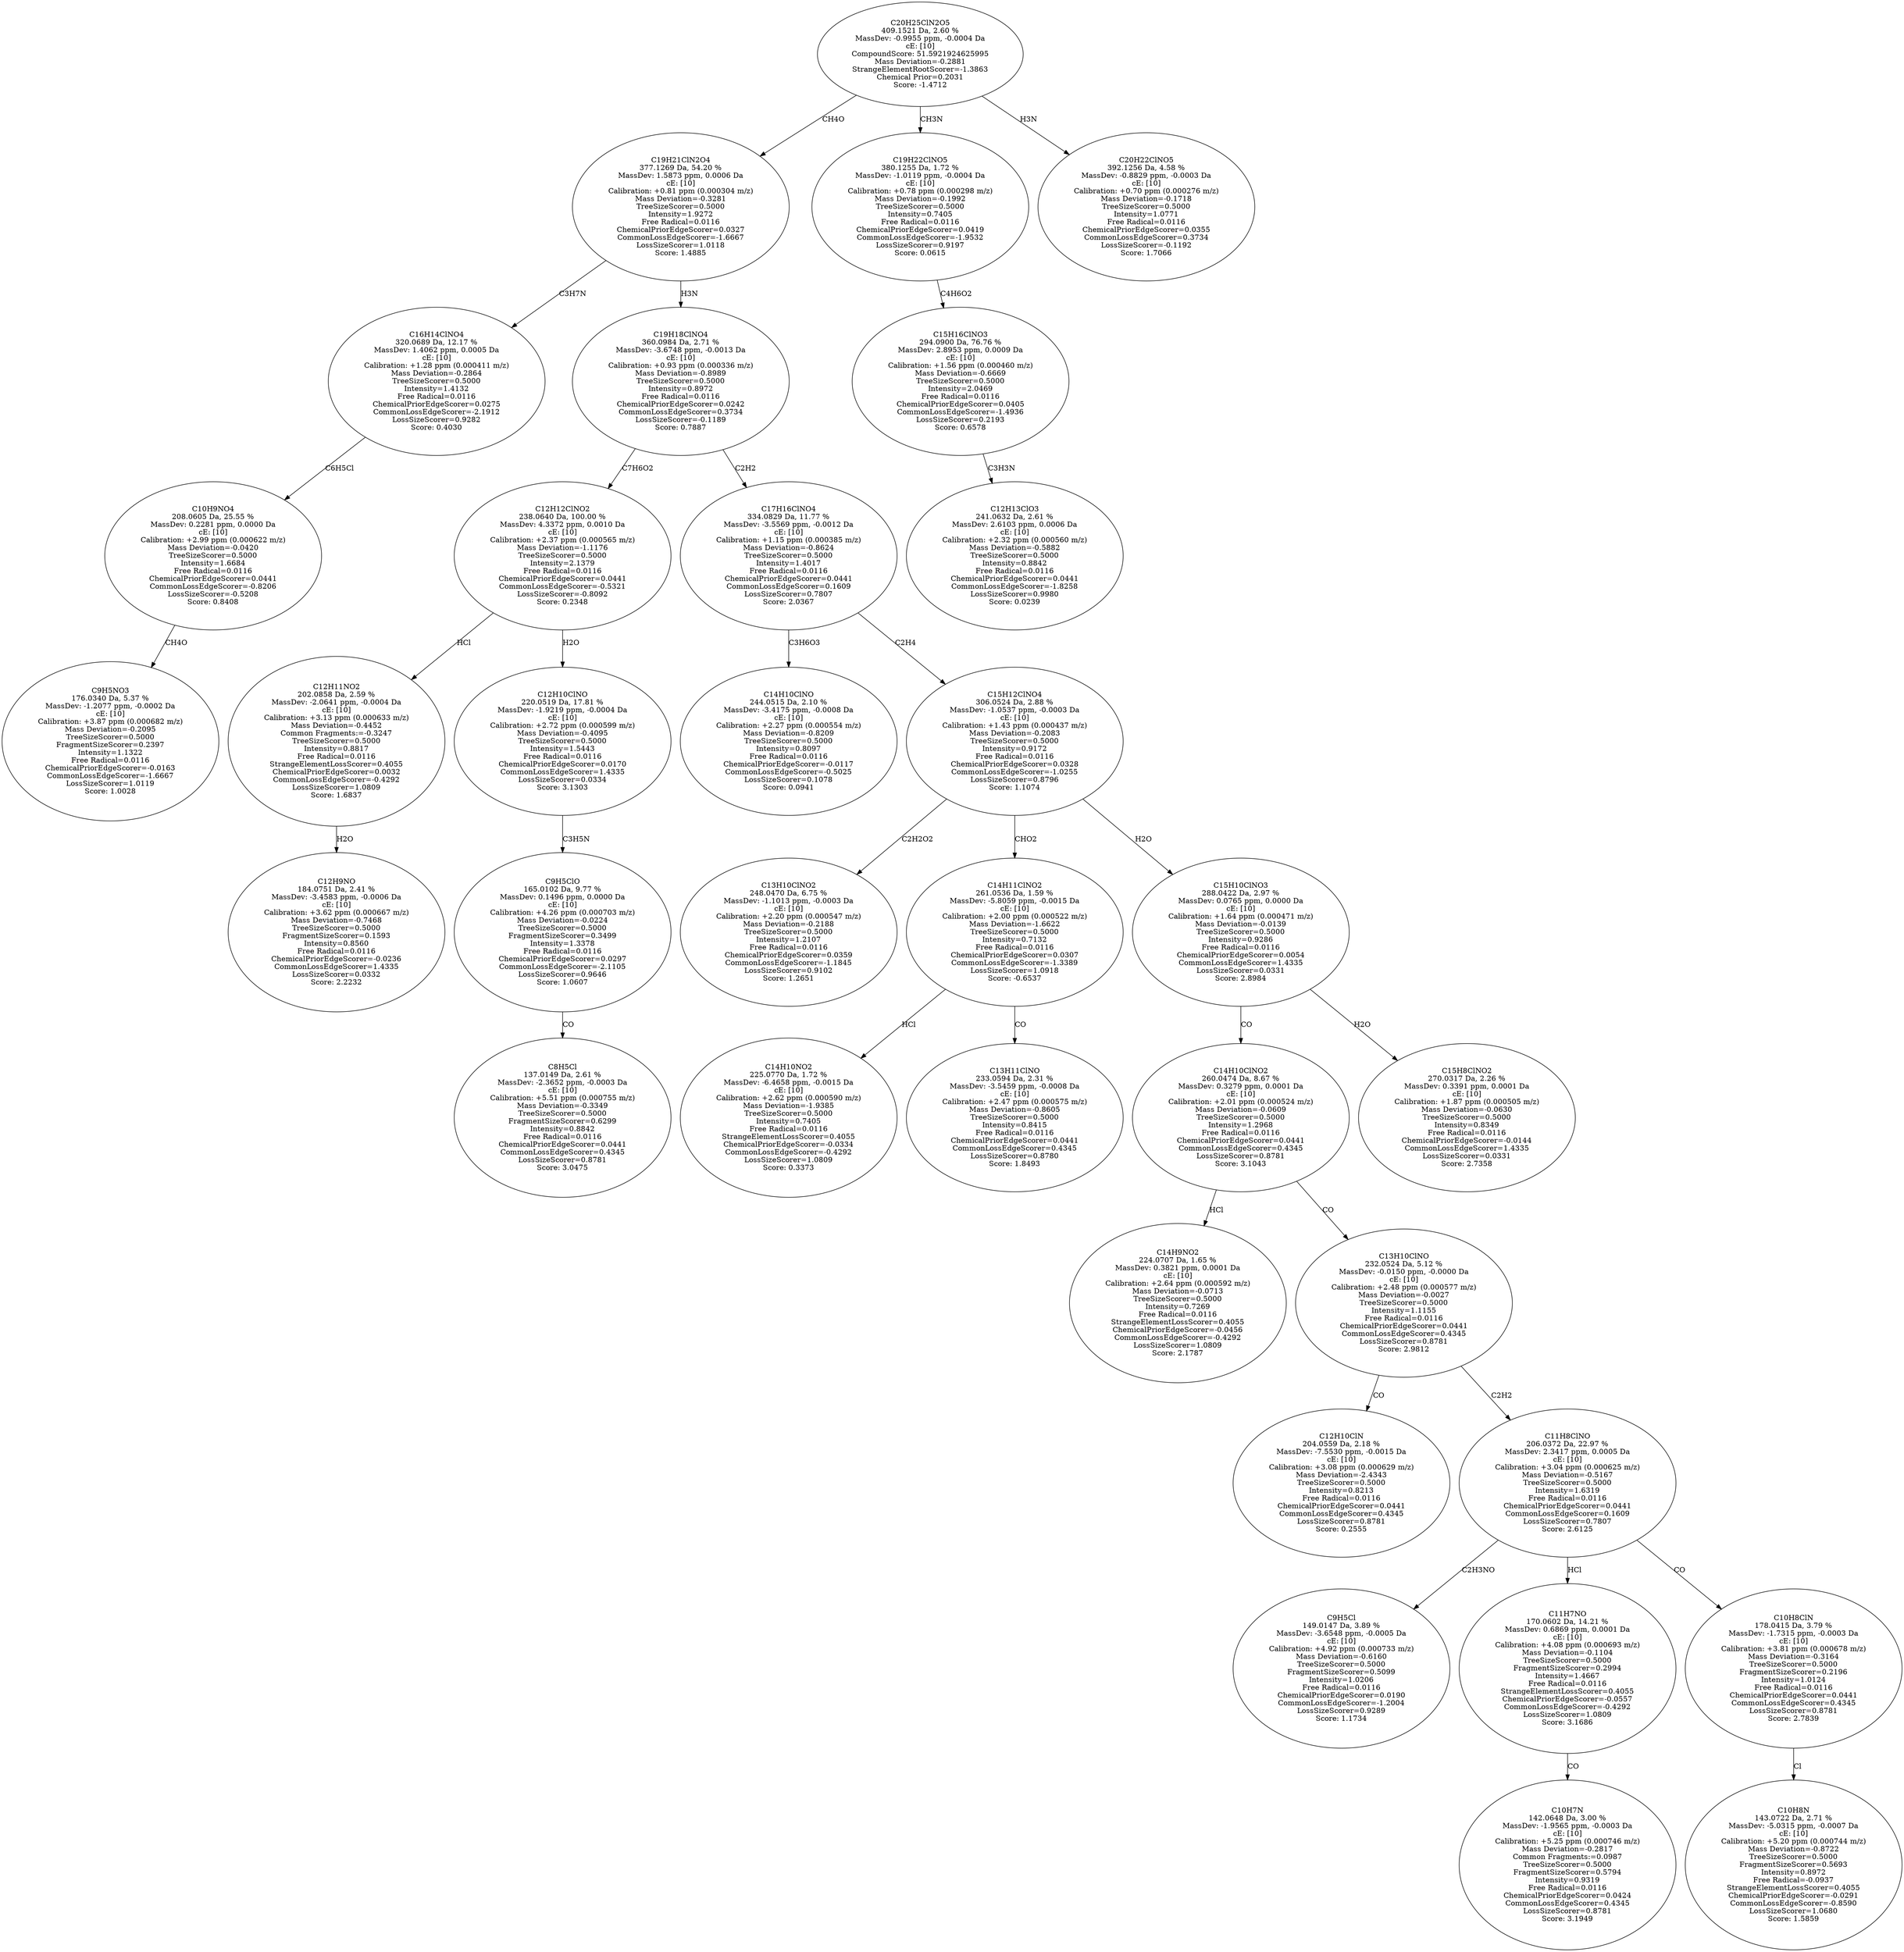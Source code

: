 strict digraph {
v1 [label="C9H5NO3\n176.0340 Da, 5.37 %\nMassDev: -1.2077 ppm, -0.0002 Da\ncE: [10]\nCalibration: +3.87 ppm (0.000682 m/z)\nMass Deviation=-0.2095\nTreeSizeScorer=0.5000\nFragmentSizeScorer=0.2397\nIntensity=1.1322\nFree Radical=0.0116\nChemicalPriorEdgeScorer=-0.0163\nCommonLossEdgeScorer=-1.6667\nLossSizeScorer=1.0119\nScore: 1.0028"];
v2 [label="C10H9NO4\n208.0605 Da, 25.55 %\nMassDev: 0.2281 ppm, 0.0000 Da\ncE: [10]\nCalibration: +2.99 ppm (0.000622 m/z)\nMass Deviation=-0.0420\nTreeSizeScorer=0.5000\nIntensity=1.6684\nFree Radical=0.0116\nChemicalPriorEdgeScorer=0.0441\nCommonLossEdgeScorer=-0.8206\nLossSizeScorer=-0.5208\nScore: 0.8408"];
v3 [label="C16H14ClNO4\n320.0689 Da, 12.17 %\nMassDev: 1.4062 ppm, 0.0005 Da\ncE: [10]\nCalibration: +1.28 ppm (0.000411 m/z)\nMass Deviation=-0.2864\nTreeSizeScorer=0.5000\nIntensity=1.4132\nFree Radical=0.0116\nChemicalPriorEdgeScorer=0.0275\nCommonLossEdgeScorer=-2.1912\nLossSizeScorer=0.9282\nScore: 0.4030"];
v4 [label="C12H9NO\n184.0751 Da, 2.41 %\nMassDev: -3.4583 ppm, -0.0006 Da\ncE: [10]\nCalibration: +3.62 ppm (0.000667 m/z)\nMass Deviation=-0.7468\nTreeSizeScorer=0.5000\nFragmentSizeScorer=0.1593\nIntensity=0.8560\nFree Radical=0.0116\nChemicalPriorEdgeScorer=-0.0236\nCommonLossEdgeScorer=1.4335\nLossSizeScorer=0.0332\nScore: 2.2232"];
v5 [label="C12H11NO2\n202.0858 Da, 2.59 %\nMassDev: -2.0641 ppm, -0.0004 Da\ncE: [10]\nCalibration: +3.13 ppm (0.000633 m/z)\nMass Deviation=-0.4452\nCommon Fragments:=-0.3247\nTreeSizeScorer=0.5000\nIntensity=0.8817\nFree Radical=0.0116\nStrangeElementLossScorer=0.4055\nChemicalPriorEdgeScorer=0.0032\nCommonLossEdgeScorer=-0.4292\nLossSizeScorer=1.0809\nScore: 1.6837"];
v6 [label="C8H5Cl\n137.0149 Da, 2.61 %\nMassDev: -2.3652 ppm, -0.0003 Da\ncE: [10]\nCalibration: +5.51 ppm (0.000755 m/z)\nMass Deviation=-0.3349\nTreeSizeScorer=0.5000\nFragmentSizeScorer=0.6299\nIntensity=0.8842\nFree Radical=0.0116\nChemicalPriorEdgeScorer=0.0441\nCommonLossEdgeScorer=0.4345\nLossSizeScorer=0.8781\nScore: 3.0475"];
v7 [label="C9H5ClO\n165.0102 Da, 9.77 %\nMassDev: 0.1496 ppm, 0.0000 Da\ncE: [10]\nCalibration: +4.26 ppm (0.000703 m/z)\nMass Deviation=-0.0224\nTreeSizeScorer=0.5000\nFragmentSizeScorer=0.3499\nIntensity=1.3378\nFree Radical=0.0116\nChemicalPriorEdgeScorer=0.0297\nCommonLossEdgeScorer=-2.1105\nLossSizeScorer=0.9646\nScore: 1.0607"];
v8 [label="C12H10ClNO\n220.0519 Da, 17.81 %\nMassDev: -1.9219 ppm, -0.0004 Da\ncE: [10]\nCalibration: +2.72 ppm (0.000599 m/z)\nMass Deviation=-0.4095\nTreeSizeScorer=0.5000\nIntensity=1.5443\nFree Radical=0.0116\nChemicalPriorEdgeScorer=0.0170\nCommonLossEdgeScorer=1.4335\nLossSizeScorer=0.0334\nScore: 3.1303"];
v9 [label="C12H12ClNO2\n238.0640 Da, 100.00 %\nMassDev: 4.3372 ppm, 0.0010 Da\ncE: [10]\nCalibration: +2.37 ppm (0.000565 m/z)\nMass Deviation=-1.1176\nTreeSizeScorer=0.5000\nIntensity=2.1379\nFree Radical=0.0116\nChemicalPriorEdgeScorer=0.0441\nCommonLossEdgeScorer=-0.5321\nLossSizeScorer=-0.8092\nScore: 0.2348"];
v10 [label="C14H10ClNO\n244.0515 Da, 2.10 %\nMassDev: -3.4175 ppm, -0.0008 Da\ncE: [10]\nCalibration: +2.27 ppm (0.000554 m/z)\nMass Deviation=-0.8209\nTreeSizeScorer=0.5000\nIntensity=0.8097\nFree Radical=0.0116\nChemicalPriorEdgeScorer=-0.0117\nCommonLossEdgeScorer=-0.5025\nLossSizeScorer=0.1078\nScore: 0.0941"];
v11 [label="C13H10ClNO2\n248.0470 Da, 6.75 %\nMassDev: -1.1013 ppm, -0.0003 Da\ncE: [10]\nCalibration: +2.20 ppm (0.000547 m/z)\nMass Deviation=-0.2188\nTreeSizeScorer=0.5000\nIntensity=1.2107\nFree Radical=0.0116\nChemicalPriorEdgeScorer=0.0359\nCommonLossEdgeScorer=-1.1845\nLossSizeScorer=0.9102\nScore: 1.2651"];
v12 [label="C14H10NO2\n225.0770 Da, 1.72 %\nMassDev: -6.4658 ppm, -0.0015 Da\ncE: [10]\nCalibration: +2.62 ppm (0.000590 m/z)\nMass Deviation=-1.9385\nTreeSizeScorer=0.5000\nIntensity=0.7405\nFree Radical=0.0116\nStrangeElementLossScorer=0.4055\nChemicalPriorEdgeScorer=-0.0334\nCommonLossEdgeScorer=-0.4292\nLossSizeScorer=1.0809\nScore: 0.3373"];
v13 [label="C13H11ClNO\n233.0594 Da, 2.31 %\nMassDev: -3.5459 ppm, -0.0008 Da\ncE: [10]\nCalibration: +2.47 ppm (0.000575 m/z)\nMass Deviation=-0.8605\nTreeSizeScorer=0.5000\nIntensity=0.8415\nFree Radical=0.0116\nChemicalPriorEdgeScorer=0.0441\nCommonLossEdgeScorer=0.4345\nLossSizeScorer=0.8780\nScore: 1.8493"];
v14 [label="C14H11ClNO2\n261.0536 Da, 1.59 %\nMassDev: -5.8059 ppm, -0.0015 Da\ncE: [10]\nCalibration: +2.00 ppm (0.000522 m/z)\nMass Deviation=-1.6622\nTreeSizeScorer=0.5000\nIntensity=0.7132\nFree Radical=0.0116\nChemicalPriorEdgeScorer=0.0307\nCommonLossEdgeScorer=-1.3389\nLossSizeScorer=1.0918\nScore: -0.6537"];
v15 [label="C14H9NO2\n224.0707 Da, 1.65 %\nMassDev: 0.3821 ppm, 0.0001 Da\ncE: [10]\nCalibration: +2.64 ppm (0.000592 m/z)\nMass Deviation=-0.0713\nTreeSizeScorer=0.5000\nIntensity=0.7269\nFree Radical=0.0116\nStrangeElementLossScorer=0.4055\nChemicalPriorEdgeScorer=-0.0456\nCommonLossEdgeScorer=-0.4292\nLossSizeScorer=1.0809\nScore: 2.1787"];
v16 [label="C12H10ClN\n204.0559 Da, 2.18 %\nMassDev: -7.5530 ppm, -0.0015 Da\ncE: [10]\nCalibration: +3.08 ppm (0.000629 m/z)\nMass Deviation=-2.4343\nTreeSizeScorer=0.5000\nIntensity=0.8213\nFree Radical=0.0116\nChemicalPriorEdgeScorer=0.0441\nCommonLossEdgeScorer=0.4345\nLossSizeScorer=0.8781\nScore: 0.2555"];
v17 [label="C9H5Cl\n149.0147 Da, 3.89 %\nMassDev: -3.6548 ppm, -0.0005 Da\ncE: [10]\nCalibration: +4.92 ppm (0.000733 m/z)\nMass Deviation=-0.6160\nTreeSizeScorer=0.5000\nFragmentSizeScorer=0.5099\nIntensity=1.0206\nFree Radical=0.0116\nChemicalPriorEdgeScorer=0.0190\nCommonLossEdgeScorer=-1.2004\nLossSizeScorer=0.9289\nScore: 1.1734"];
v18 [label="C10H7N\n142.0648 Da, 3.00 %\nMassDev: -1.9565 ppm, -0.0003 Da\ncE: [10]\nCalibration: +5.25 ppm (0.000746 m/z)\nMass Deviation=-0.2817\nCommon Fragments:=0.0987\nTreeSizeScorer=0.5000\nFragmentSizeScorer=0.5794\nIntensity=0.9319\nFree Radical=0.0116\nChemicalPriorEdgeScorer=0.0424\nCommonLossEdgeScorer=0.4345\nLossSizeScorer=0.8781\nScore: 3.1949"];
v19 [label="C11H7NO\n170.0602 Da, 14.21 %\nMassDev: 0.6869 ppm, 0.0001 Da\ncE: [10]\nCalibration: +4.08 ppm (0.000693 m/z)\nMass Deviation=-0.1104\nTreeSizeScorer=0.5000\nFragmentSizeScorer=0.2994\nIntensity=1.4667\nFree Radical=0.0116\nStrangeElementLossScorer=0.4055\nChemicalPriorEdgeScorer=-0.0557\nCommonLossEdgeScorer=-0.4292\nLossSizeScorer=1.0809\nScore: 3.1686"];
v20 [label="C10H8N\n143.0722 Da, 2.71 %\nMassDev: -5.0315 ppm, -0.0007 Da\ncE: [10]\nCalibration: +5.20 ppm (0.000744 m/z)\nMass Deviation=-0.8722\nTreeSizeScorer=0.5000\nFragmentSizeScorer=0.5693\nIntensity=0.8972\nFree Radical=-0.0937\nStrangeElementLossScorer=0.4055\nChemicalPriorEdgeScorer=-0.0291\nCommonLossEdgeScorer=-0.8590\nLossSizeScorer=1.0680\nScore: 1.5859"];
v21 [label="C10H8ClN\n178.0415 Da, 3.79 %\nMassDev: -1.7315 ppm, -0.0003 Da\ncE: [10]\nCalibration: +3.81 ppm (0.000678 m/z)\nMass Deviation=-0.3164\nTreeSizeScorer=0.5000\nFragmentSizeScorer=0.2196\nIntensity=1.0124\nFree Radical=0.0116\nChemicalPriorEdgeScorer=0.0441\nCommonLossEdgeScorer=0.4345\nLossSizeScorer=0.8781\nScore: 2.7839"];
v22 [label="C11H8ClNO\n206.0372 Da, 22.97 %\nMassDev: 2.3417 ppm, 0.0005 Da\ncE: [10]\nCalibration: +3.04 ppm (0.000625 m/z)\nMass Deviation=-0.5167\nTreeSizeScorer=0.5000\nIntensity=1.6319\nFree Radical=0.0116\nChemicalPriorEdgeScorer=0.0441\nCommonLossEdgeScorer=0.1609\nLossSizeScorer=0.7807\nScore: 2.6125"];
v23 [label="C13H10ClNO\n232.0524 Da, 5.12 %\nMassDev: -0.0150 ppm, -0.0000 Da\ncE: [10]\nCalibration: +2.48 ppm (0.000577 m/z)\nMass Deviation=-0.0027\nTreeSizeScorer=0.5000\nIntensity=1.1155\nFree Radical=0.0116\nChemicalPriorEdgeScorer=0.0441\nCommonLossEdgeScorer=0.4345\nLossSizeScorer=0.8781\nScore: 2.9812"];
v24 [label="C14H10ClNO2\n260.0474 Da, 8.67 %\nMassDev: 0.3279 ppm, 0.0001 Da\ncE: [10]\nCalibration: +2.01 ppm (0.000524 m/z)\nMass Deviation=-0.0609\nTreeSizeScorer=0.5000\nIntensity=1.2968\nFree Radical=0.0116\nChemicalPriorEdgeScorer=0.0441\nCommonLossEdgeScorer=0.4345\nLossSizeScorer=0.8781\nScore: 3.1043"];
v25 [label="C15H8ClNO2\n270.0317 Da, 2.26 %\nMassDev: 0.3391 ppm, 0.0001 Da\ncE: [10]\nCalibration: +1.87 ppm (0.000505 m/z)\nMass Deviation=-0.0630\nTreeSizeScorer=0.5000\nIntensity=0.8349\nFree Radical=0.0116\nChemicalPriorEdgeScorer=-0.0144\nCommonLossEdgeScorer=1.4335\nLossSizeScorer=0.0331\nScore: 2.7358"];
v26 [label="C15H10ClNO3\n288.0422 Da, 2.97 %\nMassDev: 0.0765 ppm, 0.0000 Da\ncE: [10]\nCalibration: +1.64 ppm (0.000471 m/z)\nMass Deviation=-0.0139\nTreeSizeScorer=0.5000\nIntensity=0.9286\nFree Radical=0.0116\nChemicalPriorEdgeScorer=0.0054\nCommonLossEdgeScorer=1.4335\nLossSizeScorer=0.0331\nScore: 2.8984"];
v27 [label="C15H12ClNO4\n306.0524 Da, 2.88 %\nMassDev: -1.0537 ppm, -0.0003 Da\ncE: [10]\nCalibration: +1.43 ppm (0.000437 m/z)\nMass Deviation=-0.2083\nTreeSizeScorer=0.5000\nIntensity=0.9172\nFree Radical=0.0116\nChemicalPriorEdgeScorer=0.0328\nCommonLossEdgeScorer=-1.0255\nLossSizeScorer=0.8796\nScore: 1.1074"];
v28 [label="C17H16ClNO4\n334.0829 Da, 11.77 %\nMassDev: -3.5569 ppm, -0.0012 Da\ncE: [10]\nCalibration: +1.15 ppm (0.000385 m/z)\nMass Deviation=-0.8624\nTreeSizeScorer=0.5000\nIntensity=1.4017\nFree Radical=0.0116\nChemicalPriorEdgeScorer=0.0441\nCommonLossEdgeScorer=0.1609\nLossSizeScorer=0.7807\nScore: 2.0367"];
v29 [label="C19H18ClNO4\n360.0984 Da, 2.71 %\nMassDev: -3.6748 ppm, -0.0013 Da\ncE: [10]\nCalibration: +0.93 ppm (0.000336 m/z)\nMass Deviation=-0.8989\nTreeSizeScorer=0.5000\nIntensity=0.8972\nFree Radical=0.0116\nChemicalPriorEdgeScorer=0.0242\nCommonLossEdgeScorer=0.3734\nLossSizeScorer=-0.1189\nScore: 0.7887"];
v30 [label="C19H21ClN2O4\n377.1269 Da, 54.20 %\nMassDev: 1.5873 ppm, 0.0006 Da\ncE: [10]\nCalibration: +0.81 ppm (0.000304 m/z)\nMass Deviation=-0.3281\nTreeSizeScorer=0.5000\nIntensity=1.9272\nFree Radical=0.0116\nChemicalPriorEdgeScorer=0.0327\nCommonLossEdgeScorer=-1.6667\nLossSizeScorer=1.0118\nScore: 1.4885"];
v31 [label="C12H13ClO3\n241.0632 Da, 2.61 %\nMassDev: 2.6103 ppm, 0.0006 Da\ncE: [10]\nCalibration: +2.32 ppm (0.000560 m/z)\nMass Deviation=-0.5882\nTreeSizeScorer=0.5000\nIntensity=0.8842\nFree Radical=0.0116\nChemicalPriorEdgeScorer=0.0441\nCommonLossEdgeScorer=-1.8258\nLossSizeScorer=0.9980\nScore: 0.0239"];
v32 [label="C15H16ClNO3\n294.0900 Da, 76.76 %\nMassDev: 2.8953 ppm, 0.0009 Da\ncE: [10]\nCalibration: +1.56 ppm (0.000460 m/z)\nMass Deviation=-0.6669\nTreeSizeScorer=0.5000\nIntensity=2.0469\nFree Radical=0.0116\nChemicalPriorEdgeScorer=0.0405\nCommonLossEdgeScorer=-1.4936\nLossSizeScorer=0.2193\nScore: 0.6578"];
v33 [label="C19H22ClNO5\n380.1255 Da, 1.72 %\nMassDev: -1.0119 ppm, -0.0004 Da\ncE: [10]\nCalibration: +0.78 ppm (0.000298 m/z)\nMass Deviation=-0.1992\nTreeSizeScorer=0.5000\nIntensity=0.7405\nFree Radical=0.0116\nChemicalPriorEdgeScorer=0.0419\nCommonLossEdgeScorer=-1.9532\nLossSizeScorer=0.9197\nScore: 0.0615"];
v34 [label="C20H22ClNO5\n392.1256 Da, 4.58 %\nMassDev: -0.8829 ppm, -0.0003 Da\ncE: [10]\nCalibration: +0.70 ppm (0.000276 m/z)\nMass Deviation=-0.1718\nTreeSizeScorer=0.5000\nIntensity=1.0771\nFree Radical=0.0116\nChemicalPriorEdgeScorer=0.0355\nCommonLossEdgeScorer=0.3734\nLossSizeScorer=-0.1192\nScore: 1.7066"];
v35 [label="C20H25ClN2O5\n409.1521 Da, 2.60 %\nMassDev: -0.9955 ppm, -0.0004 Da\ncE: [10]\nCompoundScore: 51.5921924625995\nMass Deviation=-0.2881\nStrangeElementRootScorer=-1.3863\nChemical Prior=0.2031\nScore: -1.4712"];
v2 -> v1 [label="CH4O"];
v3 -> v2 [label="C6H5Cl"];
v30 -> v3 [label="C3H7N"];
v5 -> v4 [label="H2O"];
v9 -> v5 [label="HCl"];
v7 -> v6 [label="CO"];
v8 -> v7 [label="C3H5N"];
v9 -> v8 [label="H2O"];
v29 -> v9 [label="C7H6O2"];
v28 -> v10 [label="C3H6O3"];
v27 -> v11 [label="C2H2O2"];
v14 -> v12 [label="HCl"];
v14 -> v13 [label="CO"];
v27 -> v14 [label="CHO2"];
v24 -> v15 [label="HCl"];
v23 -> v16 [label="CO"];
v22 -> v17 [label="C2H3NO"];
v19 -> v18 [label="CO"];
v22 -> v19 [label="HCl"];
v21 -> v20 [label="Cl"];
v22 -> v21 [label="CO"];
v23 -> v22 [label="C2H2"];
v24 -> v23 [label="CO"];
v26 -> v24 [label="CO"];
v26 -> v25 [label="H2O"];
v27 -> v26 [label="H2O"];
v28 -> v27 [label="C2H4"];
v29 -> v28 [label="C2H2"];
v30 -> v29 [label="H3N"];
v35 -> v30 [label="CH4O"];
v32 -> v31 [label="C3H3N"];
v33 -> v32 [label="C4H6O2"];
v35 -> v33 [label="CH3N"];
v35 -> v34 [label="H3N"];
}
